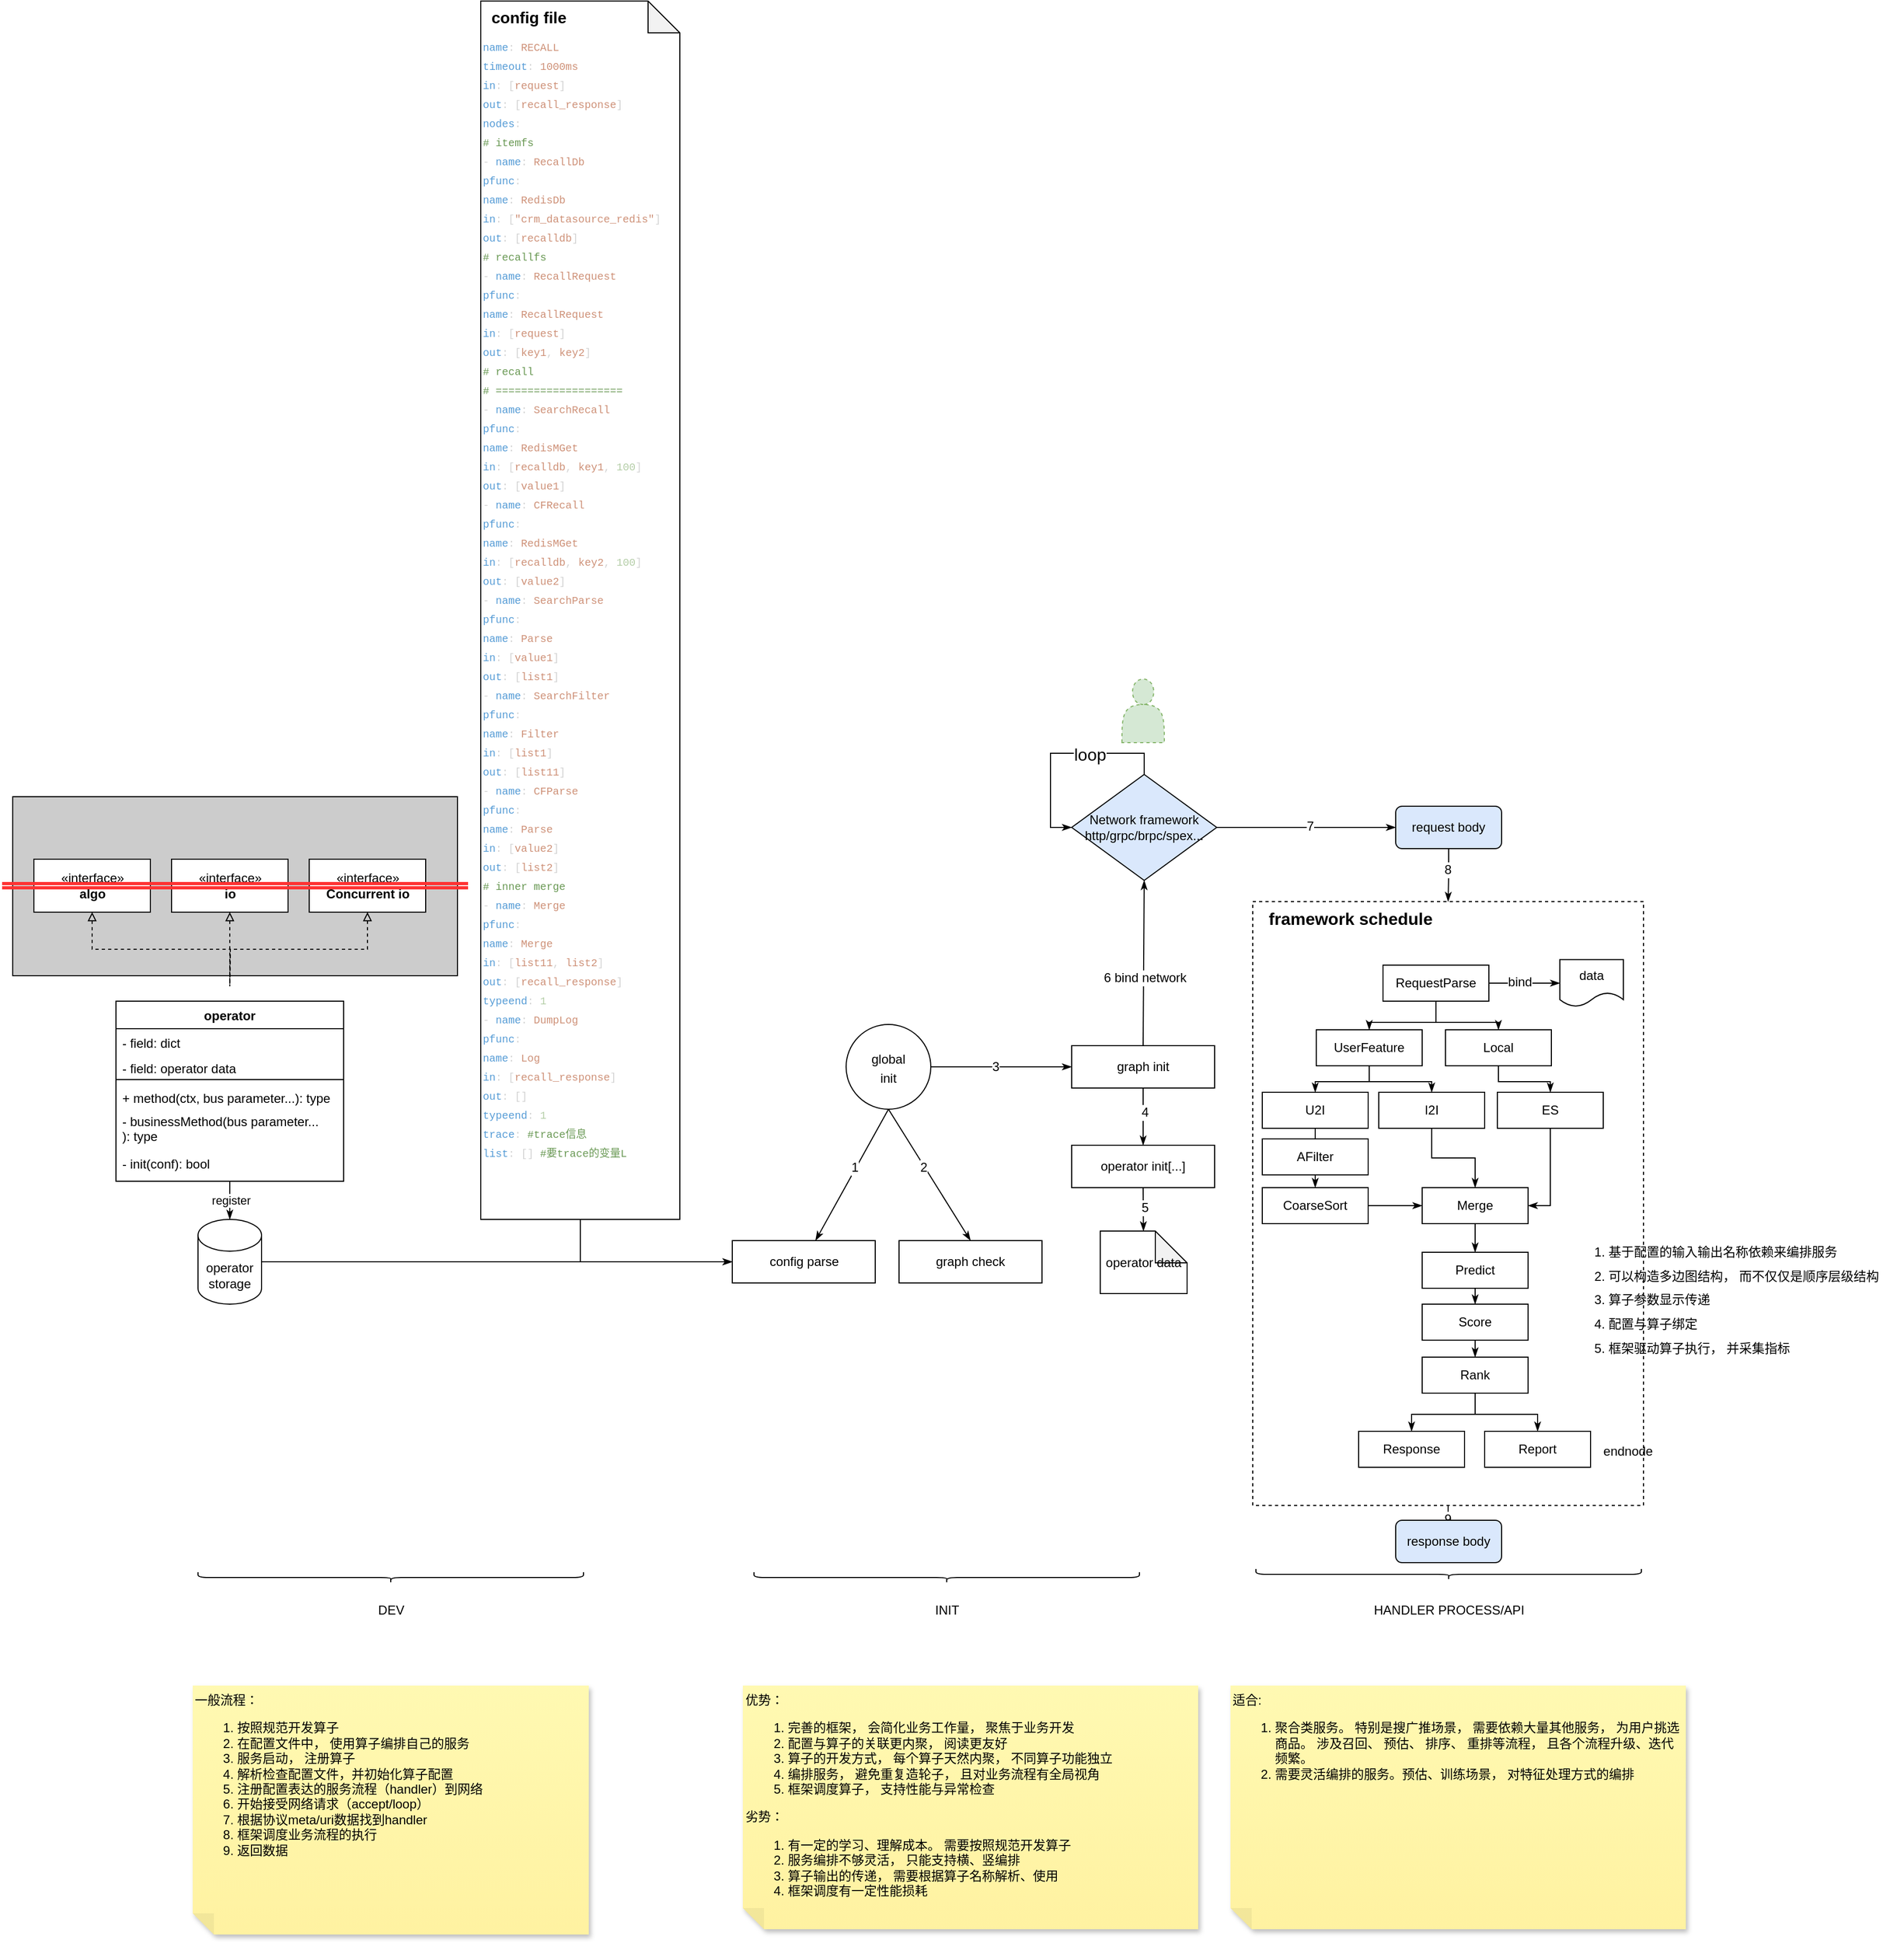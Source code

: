 <mxfile version="20.3.0" type="github">
  <diagram id="yWwbZc_F04W9cuqAC80H" name="第 1 页">
    <mxGraphModel dx="1234" dy="5507" grid="1" gridSize="10" guides="1" tooltips="1" connect="1" arrows="1" fold="1" page="1" pageScale="1" pageWidth="3300" pageHeight="4681" math="0" shadow="0">
      <root>
        <mxCell id="0" />
        <mxCell id="1" parent="0" />
        <mxCell id="CjYGygCoak3NPDFjtZdw-89" value="" style="rounded=0;whiteSpace=wrap;html=1;fillColor=#CCCCCC;" parent="1" vertex="1">
          <mxGeometry x="30" y="151" width="420" height="169" as="geometry" />
        </mxCell>
        <mxCell id="CjYGygCoak3NPDFjtZdw-1" style="edgeStyle=orthogonalEdgeStyle;rounded=0;orthogonalLoop=1;jettySize=auto;html=1;exitX=0.5;exitY=1;exitDx=0;exitDy=0;fontSize=16;fontColor=#000000;startArrow=none;startFill=0;endArrow=classicThin;endFill=1;" parent="1" source="CjYGygCoak3NPDFjtZdw-3" target="CjYGygCoak3NPDFjtZdw-81" edge="1">
          <mxGeometry relative="1" as="geometry" />
        </mxCell>
        <mxCell id="CjYGygCoak3NPDFjtZdw-2" value="9" style="edgeLabel;html=1;align=center;verticalAlign=middle;resizable=0;points=[];fontSize=12;fontColor=#000000;" parent="CjYGygCoak3NPDFjtZdw-1" vertex="1" connectable="0">
          <mxGeometry x="0.36" relative="1" as="geometry">
            <mxPoint x="-1" y="-5" as="offset" />
          </mxGeometry>
        </mxCell>
        <mxCell id="CjYGygCoak3NPDFjtZdw-3" value="" style="rounded=0;whiteSpace=wrap;html=1;fontSize=12;fontColor=#000000;dashed=1;" parent="1" vertex="1">
          <mxGeometry x="1201" y="250" width="369" height="570" as="geometry" />
        </mxCell>
        <mxCell id="CjYGygCoak3NPDFjtZdw-4" value="INIT" style="text;html=1;resizable=0;autosize=1;align=center;verticalAlign=middle;points=[];fillColor=none;strokeColor=none;rounded=0;" parent="1" vertex="1">
          <mxGeometry x="887" y="904" width="50" height="30" as="geometry" />
        </mxCell>
        <mxCell id="CjYGygCoak3NPDFjtZdw-5" value="HANDLER PROCESS/API" style="text;html=1;resizable=0;autosize=1;align=center;verticalAlign=middle;points=[];fillColor=none;strokeColor=none;rounded=0;" parent="1" vertex="1">
          <mxGeometry x="1301" y="904" width="170" height="30" as="geometry" />
        </mxCell>
        <mxCell id="CjYGygCoak3NPDFjtZdw-6" value="一般流程：&lt;br&gt;&lt;ol&gt;&lt;li&gt;按照规范开发算子&lt;/li&gt;&lt;li&gt;在配置文件中， 使用算子编排自己的服务&lt;/li&gt;&lt;li&gt;服务启动， 注册算子&lt;/li&gt;&lt;li&gt;解析检查配置文件，并初始化算子配置&lt;/li&gt;&lt;li&gt;注册配置表达的服务流程（handler）到网络&lt;/li&gt;&lt;li&gt;开始接受网络请求（accept/loop）&lt;/li&gt;&lt;li&gt;根据协议meta/uri数据找到handler&lt;/li&gt;&lt;li&gt;框架调度业务流程的执行&lt;/li&gt;&lt;li&gt;返回数据&lt;/li&gt;&lt;/ol&gt;" style="shape=note;whiteSpace=wrap;html=1;backgroundOutline=1;fontColor=#000000;darkOpacity=0.05;fillColor=#FFF9B2;strokeColor=none;fillStyle=solid;direction=west;gradientDirection=north;gradientColor=#FFF2A1;shadow=1;size=20;pointerEvents=1;align=left;verticalAlign=top;" parent="1" vertex="1">
          <mxGeometry x="200" y="990" width="374" height="235" as="geometry" />
        </mxCell>
        <mxCell id="CjYGygCoak3NPDFjtZdw-7" value="优势：&lt;br&gt;&lt;ol&gt;&lt;li&gt;完善的框架， 会简化业务工作量， 聚焦于业务开发&lt;/li&gt;&lt;li&gt;配置与算子的关联更内聚， 阅读更友好&lt;/li&gt;&lt;li&gt;算子的开发方式， 每个算子天然内聚， 不同算子功能独立&lt;/li&gt;&lt;li&gt;编排服务， 避免重复造轮子， 且对业务流程有全局视角&amp;nbsp;&lt;/li&gt;&lt;li&gt;框架调度算子， 支持性能与异常检查&lt;/li&gt;&lt;/ol&gt;&lt;div&gt;劣势：&lt;/div&gt;&lt;ol&gt;&lt;li&gt;有一定的学习、理解成本。 需要按照规范开发算子&lt;/li&gt;&lt;li&gt;服务编排不够灵活， 只能支持横、竖编排&lt;/li&gt;&lt;li&gt;算子输出的传递， 需要根据算子名称解析、使用&lt;/li&gt;&lt;li&gt;框架调度有一定性能损耗&lt;/li&gt;&lt;/ol&gt;" style="shape=note;whiteSpace=wrap;html=1;backgroundOutline=1;fontColor=#000000;darkOpacity=0.05;fillColor=#FFF9B2;strokeColor=none;fillStyle=solid;direction=west;gradientDirection=north;gradientColor=#FFF2A1;shadow=1;size=20;pointerEvents=1;align=left;verticalAlign=top;" parent="1" vertex="1">
          <mxGeometry x="719.5" y="990" width="430" height="230" as="geometry" />
        </mxCell>
        <mxCell id="CjYGygCoak3NPDFjtZdw-12" style="edgeStyle=orthogonalEdgeStyle;rounded=0;orthogonalLoop=1;jettySize=auto;html=1;exitX=0.5;exitY=1;exitDx=0;exitDy=0;entryX=0.5;entryY=0;entryDx=0;entryDy=0;startArrow=block;startFill=0;endArrow=none;endFill=0;dashed=1;" parent="1" source="CjYGygCoak3NPDFjtZdw-13" edge="1">
          <mxGeometry relative="1" as="geometry">
            <mxPoint x="235" y="330" as="targetPoint" />
          </mxGeometry>
        </mxCell>
        <mxCell id="CjYGygCoak3NPDFjtZdw-13" value="«interface»&lt;br&gt;&lt;b&gt;algo&lt;/b&gt;" style="html=1;" parent="1" vertex="1">
          <mxGeometry x="50" y="210" width="110" height="50" as="geometry" />
        </mxCell>
        <mxCell id="CjYGygCoak3NPDFjtZdw-14" style="edgeStyle=orthogonalEdgeStyle;rounded=0;orthogonalLoop=1;jettySize=auto;html=1;exitX=0.5;exitY=1;exitDx=0;exitDy=0;entryX=0.5;entryY=0;entryDx=0;entryDy=0;dashed=1;startArrow=block;startFill=0;endArrow=none;endFill=0;" parent="1" source="CjYGygCoak3NPDFjtZdw-15" edge="1">
          <mxGeometry relative="1" as="geometry">
            <mxPoint x="235" y="330" as="targetPoint" />
          </mxGeometry>
        </mxCell>
        <mxCell id="CjYGygCoak3NPDFjtZdw-15" value="«interface»&lt;br&gt;&lt;b&gt;io&lt;/b&gt;" style="html=1;" parent="1" vertex="1">
          <mxGeometry x="180" y="210" width="110" height="50" as="geometry" />
        </mxCell>
        <mxCell id="CjYGygCoak3NPDFjtZdw-16" style="edgeStyle=orthogonalEdgeStyle;rounded=0;orthogonalLoop=1;jettySize=auto;html=1;exitX=0.5;exitY=1;exitDx=0;exitDy=0;entryX=0.5;entryY=0;entryDx=0;entryDy=0;dashed=1;startArrow=block;startFill=0;endArrow=none;endFill=0;" parent="1" source="CjYGygCoak3NPDFjtZdw-17" edge="1">
          <mxGeometry relative="1" as="geometry">
            <mxPoint x="235" y="330" as="targetPoint" />
          </mxGeometry>
        </mxCell>
        <mxCell id="CjYGygCoak3NPDFjtZdw-17" value="«interface»&lt;br&gt;&lt;b&gt;Concurrent io&lt;/b&gt;" style="html=1;" parent="1" vertex="1">
          <mxGeometry x="310" y="210" width="110" height="50" as="geometry" />
        </mxCell>
        <mxCell id="CjYGygCoak3NPDFjtZdw-18" style="edgeStyle=orthogonalEdgeStyle;rounded=0;orthogonalLoop=1;jettySize=auto;html=1;exitX=0.5;exitY=0;exitDx=0;exitDy=0;exitPerimeter=0;entryX=0.5;entryY=1;entryDx=0;entryDy=0;entryPerimeter=0;startArrow=classicThin;startFill=1;endArrow=none;endFill=0;" parent="1" source="CjYGygCoak3NPDFjtZdw-21" target="CjYGygCoak3NPDFjtZdw-96" edge="1">
          <mxGeometry relative="1" as="geometry">
            <mxPoint x="235" y="490.492" as="targetPoint" />
          </mxGeometry>
        </mxCell>
        <mxCell id="CjYGygCoak3NPDFjtZdw-19" value="register" style="edgeLabel;html=1;align=center;verticalAlign=middle;resizable=0;points=[];" parent="CjYGygCoak3NPDFjtZdw-18" vertex="1" connectable="0">
          <mxGeometry x="0.092" y="-1" relative="1" as="geometry">
            <mxPoint y="1" as="offset" />
          </mxGeometry>
        </mxCell>
        <mxCell id="CjYGygCoak3NPDFjtZdw-20" style="edgeStyle=orthogonalEdgeStyle;rounded=0;orthogonalLoop=1;jettySize=auto;html=1;exitX=1;exitY=0.5;exitDx=0;exitDy=0;exitPerimeter=0;entryX=0;entryY=0.5;entryDx=0;entryDy=0;fontSize=12;fontColor=#000000;startArrow=none;startFill=0;endArrow=classicThin;endFill=1;" parent="1" source="CjYGygCoak3NPDFjtZdw-21" target="CjYGygCoak3NPDFjtZdw-32" edge="1">
          <mxGeometry relative="1" as="geometry" />
        </mxCell>
        <mxCell id="CjYGygCoak3NPDFjtZdw-21" value="operator storage" style="shape=cylinder3;whiteSpace=wrap;html=1;boundedLbl=1;backgroundOutline=1;size=15;" parent="1" vertex="1">
          <mxGeometry x="205" y="550" width="60" height="80" as="geometry" />
        </mxCell>
        <mxCell id="CjYGygCoak3NPDFjtZdw-22" style="edgeStyle=orthogonalEdgeStyle;rounded=0;orthogonalLoop=1;jettySize=auto;html=1;exitX=0.5;exitY=1;exitDx=0;exitDy=0;exitPerimeter=0;entryX=0;entryY=0.5;entryDx=0;entryDy=0;fontSize=12;fontColor=#000000;startArrow=none;startFill=0;endArrow=classicThin;endFill=1;" parent="1" source="CjYGygCoak3NPDFjtZdw-23" target="CjYGygCoak3NPDFjtZdw-32" edge="1">
          <mxGeometry relative="1" as="geometry" />
        </mxCell>
        <mxCell id="CjYGygCoak3NPDFjtZdw-23" value="&lt;div style=&quot;color: rgb(212, 212, 212); font-family: Menlo, Monaco, &amp;quot;Courier New&amp;quot;, monospace; line-height: 18px; font-size: 10px;&quot;&gt;&lt;div style=&quot;font-size: 10px;&quot;&gt;&lt;span style=&quot;background-color: initial; color: rgb(86, 156, 214);&quot;&gt;name&lt;/span&gt;&lt;span style=&quot;background-color: rgb(255, 255, 255);&quot;&gt;: &lt;/span&gt;&lt;span style=&quot;background-color: initial; color: rgb(206, 145, 120);&quot;&gt;RECALL&lt;/span&gt;&lt;br&gt;&lt;/div&gt;&lt;div style=&quot;font-size: 10px;&quot;&gt;&lt;span style=&quot;background-color: rgb(255, 255, 255); font-size: 10px;&quot;&gt;&lt;span style=&quot;color: rgb(86, 156, 214); font-size: 10px;&quot;&gt;timeout&lt;/span&gt;: &lt;span style=&quot;color: rgb(206, 145, 120); font-size: 10px;&quot;&gt;1000ms&lt;/span&gt;&lt;/span&gt;&lt;/div&gt;&lt;div style=&quot;font-size: 10px;&quot;&gt;&lt;span style=&quot;background-color: rgb(255, 255, 255); font-size: 10px;&quot;&gt;&lt;span style=&quot;color: rgb(86, 156, 214); font-size: 10px;&quot;&gt;in&lt;/span&gt;: [&lt;span style=&quot;color: rgb(206, 145, 120); font-size: 10px;&quot;&gt;request&lt;/span&gt;]&lt;/span&gt;&lt;/div&gt;&lt;div style=&quot;font-size: 10px;&quot;&gt;&lt;span style=&quot;background-color: rgb(255, 255, 255); font-size: 10px;&quot;&gt;&lt;span style=&quot;color: rgb(86, 156, 214); font-size: 10px;&quot;&gt;out&lt;/span&gt;: [&lt;span style=&quot;color: rgb(206, 145, 120); font-size: 10px;&quot;&gt;recall_response&lt;/span&gt;]&lt;/span&gt;&lt;/div&gt;&lt;div style=&quot;font-size: 10px;&quot;&gt;&lt;span style=&quot;background-color: rgb(255, 255, 255); font-size: 10px;&quot;&gt;&lt;span style=&quot;color: rgb(86, 156, 214); font-size: 10px;&quot;&gt;nodes&lt;/span&gt;:&lt;/span&gt;&lt;/div&gt;&lt;div style=&quot;font-size: 10px;&quot;&gt;  &lt;span style=&quot;color: rgb(106, 153, 85); background-color: rgb(255, 255, 255); font-size: 10px;&quot;&gt;# itemfs&lt;/span&gt;&lt;/div&gt;&lt;div style=&quot;font-size: 10px;&quot;&gt;&lt;span style=&quot;background-color: rgb(255, 255, 255); font-size: 10px;&quot;&gt;  - &lt;span style=&quot;color: rgb(86, 156, 214); font-size: 10px;&quot;&gt;name&lt;/span&gt;: &lt;span style=&quot;color: rgb(206, 145, 120); font-size: 10px;&quot;&gt;RecallDb&lt;/span&gt;&lt;/span&gt;&lt;/div&gt;&lt;div style=&quot;font-size: 10px;&quot;&gt;    &lt;span style=&quot;background-color: rgb(255, 255, 255); font-size: 10px;&quot;&gt;&lt;span style=&quot;color: rgb(86, 156, 214); font-size: 10px;&quot;&gt;pfunc&lt;/span&gt;:&lt;/span&gt;&lt;/div&gt;&lt;div style=&quot;font-size: 10px;&quot;&gt;      &lt;span style=&quot;background-color: rgb(255, 255, 255); font-size: 10px;&quot;&gt;&lt;span style=&quot;color: rgb(86, 156, 214); font-size: 10px;&quot;&gt;name&lt;/span&gt;: &lt;span style=&quot;color: rgb(206, 145, 120); font-size: 10px;&quot;&gt;RedisDb&lt;/span&gt;&lt;/span&gt;&lt;/div&gt;&lt;div style=&quot;font-size: 10px;&quot;&gt;      &lt;span style=&quot;background-color: rgb(255, 255, 255); font-size: 10px;&quot;&gt;&lt;span style=&quot;color: rgb(86, 156, 214); font-size: 10px;&quot;&gt;in&lt;/span&gt;: [&lt;span style=&quot;color: rgb(206, 145, 120); font-size: 10px;&quot;&gt;&quot;crm_datasource_redis&quot;&lt;/span&gt;]&lt;/span&gt;&lt;/div&gt;&lt;div style=&quot;font-size: 10px;&quot;&gt;      &lt;span style=&quot;background-color: rgb(255, 255, 255); font-size: 10px;&quot;&gt;&lt;span style=&quot;color: rgb(86, 156, 214); font-size: 10px;&quot;&gt;out&lt;/span&gt;: [&lt;span style=&quot;color: rgb(206, 145, 120); font-size: 10px;&quot;&gt;recalldb&lt;/span&gt;]&lt;/span&gt;&lt;/div&gt;&lt;div style=&quot;font-size: 10px;&quot;&gt;  &lt;span style=&quot;color: rgb(106, 153, 85); background-color: rgb(255, 255, 255); font-size: 10px;&quot;&gt;# recallfs&lt;/span&gt;&lt;/div&gt;&lt;div style=&quot;font-size: 10px;&quot;&gt;&lt;span style=&quot;background-color: rgb(255, 255, 255); font-size: 10px;&quot;&gt;  - &lt;span style=&quot;color: rgb(86, 156, 214); font-size: 10px;&quot;&gt;name&lt;/span&gt;: &lt;span style=&quot;color: rgb(206, 145, 120); font-size: 10px;&quot;&gt;RecallRequest&lt;/span&gt;&lt;/span&gt;&lt;/div&gt;&lt;div style=&quot;font-size: 10px;&quot;&gt;    &lt;span style=&quot;background-color: rgb(255, 255, 255); font-size: 10px;&quot;&gt;&lt;span style=&quot;color: rgb(86, 156, 214); font-size: 10px;&quot;&gt;pfunc&lt;/span&gt;:&lt;/span&gt;&lt;/div&gt;&lt;div style=&quot;font-size: 10px;&quot;&gt;      &lt;span style=&quot;background-color: rgb(255, 255, 255); font-size: 10px;&quot;&gt;&lt;span style=&quot;color: rgb(86, 156, 214); font-size: 10px;&quot;&gt;name&lt;/span&gt;: &lt;span style=&quot;color: rgb(206, 145, 120); font-size: 10px;&quot;&gt;RecallRequest&lt;/span&gt;&lt;/span&gt;&lt;/div&gt;&lt;div style=&quot;font-size: 10px;&quot;&gt;      &lt;span style=&quot;background-color: rgb(255, 255, 255); font-size: 10px;&quot;&gt;&lt;span style=&quot;color: rgb(86, 156, 214); font-size: 10px;&quot;&gt;in&lt;/span&gt;: [&lt;span style=&quot;color: rgb(206, 145, 120); font-size: 10px;&quot;&gt;request&lt;/span&gt;]&lt;/span&gt;&lt;/div&gt;&lt;div style=&quot;font-size: 10px;&quot;&gt;      &lt;span style=&quot;background-color: rgb(255, 255, 255); font-size: 10px;&quot;&gt;&lt;span style=&quot;color: rgb(86, 156, 214); font-size: 10px;&quot;&gt;out&lt;/span&gt;: [&lt;span style=&quot;color: rgb(206, 145, 120); font-size: 10px;&quot;&gt;key1&lt;/span&gt;, &lt;span style=&quot;color: rgb(206, 145, 120); font-size: 10px;&quot;&gt;key2&lt;/span&gt;]&lt;/span&gt;&lt;/div&gt;&lt;div style=&quot;font-size: 10px;&quot;&gt;  &lt;span style=&quot;color: rgb(106, 153, 85); background-color: rgb(255, 255, 255); font-size: 10px;&quot;&gt;# recall&lt;/span&gt;&lt;/div&gt;&lt;div style=&quot;font-size: 10px;&quot;&gt;  &lt;span style=&quot;color: rgb(106, 153, 85); background-color: rgb(255, 255, 255); font-size: 10px;&quot;&gt;# ====================&lt;/span&gt;&lt;/div&gt;&lt;div style=&quot;font-size: 10px;&quot;&gt;&lt;span style=&quot;background-color: rgb(255, 255, 255); font-size: 10px;&quot;&gt;  - &lt;span style=&quot;color: rgb(86, 156, 214); font-size: 10px;&quot;&gt;name&lt;/span&gt;: &lt;span style=&quot;color: rgb(206, 145, 120); font-size: 10px;&quot;&gt;SearchRecall&lt;/span&gt;&lt;/span&gt;&lt;/div&gt;&lt;div style=&quot;font-size: 10px;&quot;&gt;    &lt;span style=&quot;background-color: rgb(255, 255, 255); font-size: 10px;&quot;&gt;&lt;span style=&quot;color: rgb(86, 156, 214); font-size: 10px;&quot;&gt;pfunc&lt;/span&gt;:&lt;/span&gt;&lt;/div&gt;&lt;div style=&quot;font-size: 10px;&quot;&gt;      &lt;span style=&quot;background-color: rgb(255, 255, 255); font-size: 10px;&quot;&gt;&lt;span style=&quot;color: rgb(86, 156, 214); font-size: 10px;&quot;&gt;name&lt;/span&gt;: &lt;span style=&quot;color: rgb(206, 145, 120); font-size: 10px;&quot;&gt;RedisMGet&lt;/span&gt;&lt;/span&gt;&lt;/div&gt;&lt;div style=&quot;font-size: 10px;&quot;&gt;      &lt;span style=&quot;background-color: rgb(255, 255, 255); font-size: 10px;&quot;&gt;&lt;span style=&quot;color: rgb(86, 156, 214); font-size: 10px;&quot;&gt;in&lt;/span&gt;: [&lt;span style=&quot;color: rgb(206, 145, 120); font-size: 10px;&quot;&gt;recalldb&lt;/span&gt;, &lt;span style=&quot;color: rgb(206, 145, 120); font-size: 10px;&quot;&gt;key1&lt;/span&gt;, &lt;span style=&quot;color: rgb(181, 206, 168); font-size: 10px;&quot;&gt;100&lt;/span&gt;]&lt;/span&gt;&lt;/div&gt;&lt;div style=&quot;font-size: 10px;&quot;&gt;      &lt;span style=&quot;background-color: rgb(255, 255, 255); font-size: 10px;&quot;&gt;&lt;span style=&quot;color: rgb(86, 156, 214); font-size: 10px;&quot;&gt;out&lt;/span&gt;: [&lt;span style=&quot;color: rgb(206, 145, 120); font-size: 10px;&quot;&gt;value1&lt;/span&gt;]&lt;/span&gt;&lt;/div&gt;&lt;div style=&quot;font-size: 10px;&quot;&gt;&lt;span style=&quot;background-color: rgb(255, 255, 255); font-size: 10px;&quot;&gt;  - &lt;span style=&quot;color: rgb(86, 156, 214); font-size: 10px;&quot;&gt;name&lt;/span&gt;: &lt;span style=&quot;color: rgb(206, 145, 120); font-size: 10px;&quot;&gt;CFRecall&lt;/span&gt;&lt;/span&gt;&lt;/div&gt;&lt;div style=&quot;font-size: 10px;&quot;&gt;    &lt;span style=&quot;background-color: rgb(255, 255, 255); font-size: 10px;&quot;&gt;&lt;span style=&quot;color: rgb(86, 156, 214); font-size: 10px;&quot;&gt;pfunc&lt;/span&gt;:&lt;/span&gt;&lt;/div&gt;&lt;div style=&quot;font-size: 10px;&quot;&gt;      &lt;span style=&quot;background-color: rgb(255, 255, 255); font-size: 10px;&quot;&gt;&lt;span style=&quot;color: rgb(86, 156, 214); font-size: 10px;&quot;&gt;name&lt;/span&gt;: &lt;span style=&quot;color: rgb(206, 145, 120); font-size: 10px;&quot;&gt;RedisMGet&lt;/span&gt;&lt;/span&gt;&lt;/div&gt;&lt;div style=&quot;font-size: 10px;&quot;&gt;      &lt;span style=&quot;background-color: rgb(255, 255, 255); font-size: 10px;&quot;&gt;&lt;span style=&quot;color: rgb(86, 156, 214); font-size: 10px;&quot;&gt;in&lt;/span&gt;: [&lt;span style=&quot;color: rgb(206, 145, 120); font-size: 10px;&quot;&gt;recalldb&lt;/span&gt;, &lt;span style=&quot;color: rgb(206, 145, 120); font-size: 10px;&quot;&gt;key2&lt;/span&gt;, &lt;span style=&quot;color: rgb(181, 206, 168); font-size: 10px;&quot;&gt;100&lt;/span&gt;]&lt;/span&gt;&lt;/div&gt;&lt;div style=&quot;font-size: 10px;&quot;&gt;      &lt;span style=&quot;background-color: rgb(255, 255, 255); font-size: 10px;&quot;&gt;&lt;span style=&quot;color: rgb(86, 156, 214); font-size: 10px;&quot;&gt;out&lt;/span&gt;: [&lt;span style=&quot;color: rgb(206, 145, 120); font-size: 10px;&quot;&gt;value2&lt;/span&gt;]&lt;/span&gt;&lt;/div&gt;&lt;div style=&quot;font-size: 10px;&quot;&gt;&lt;span style=&quot;background-color: rgb(255, 255, 255); font-size: 10px;&quot;&gt;  - &lt;span style=&quot;color: rgb(86, 156, 214); font-size: 10px;&quot;&gt;name&lt;/span&gt;: &lt;span style=&quot;color: rgb(206, 145, 120); font-size: 10px;&quot;&gt;SearchParse&lt;/span&gt;&lt;/span&gt;&lt;/div&gt;&lt;div style=&quot;font-size: 10px;&quot;&gt;    &lt;span style=&quot;background-color: rgb(255, 255, 255); font-size: 10px;&quot;&gt;&lt;span style=&quot;color: rgb(86, 156, 214); font-size: 10px;&quot;&gt;pfunc&lt;/span&gt;:&lt;/span&gt;&lt;/div&gt;&lt;div style=&quot;font-size: 10px;&quot;&gt;      &lt;span style=&quot;background-color: rgb(255, 255, 255); font-size: 10px;&quot;&gt;&lt;span style=&quot;color: rgb(86, 156, 214); font-size: 10px;&quot;&gt;name&lt;/span&gt;: &lt;span style=&quot;color: rgb(206, 145, 120); font-size: 10px;&quot;&gt;Parse&lt;/span&gt;&lt;/span&gt;&lt;/div&gt;&lt;div style=&quot;font-size: 10px;&quot;&gt;      &lt;span style=&quot;background-color: rgb(255, 255, 255); font-size: 10px;&quot;&gt;&lt;span style=&quot;color: rgb(86, 156, 214); font-size: 10px;&quot;&gt;in&lt;/span&gt;: [&lt;span style=&quot;color: rgb(206, 145, 120); font-size: 10px;&quot;&gt;value1&lt;/span&gt;]&lt;/span&gt;&lt;/div&gt;&lt;div style=&quot;font-size: 10px;&quot;&gt;      &lt;span style=&quot;background-color: rgb(255, 255, 255); font-size: 10px;&quot;&gt;&lt;span style=&quot;color: rgb(86, 156, 214); font-size: 10px;&quot;&gt;out&lt;/span&gt;: [&lt;span style=&quot;color: rgb(206, 145, 120); font-size: 10px;&quot;&gt;list1&lt;/span&gt;]&lt;/span&gt;&lt;/div&gt;&lt;div style=&quot;font-size: 10px;&quot;&gt;&lt;span style=&quot;background-color: rgb(255, 255, 255); font-size: 10px;&quot;&gt;  - &lt;span style=&quot;color: rgb(86, 156, 214); font-size: 10px;&quot;&gt;name&lt;/span&gt;: &lt;span style=&quot;color: rgb(206, 145, 120); font-size: 10px;&quot;&gt;SearchFilter&lt;/span&gt;&lt;/span&gt;&lt;/div&gt;&lt;div style=&quot;font-size: 10px;&quot;&gt;    &lt;span style=&quot;background-color: rgb(255, 255, 255); font-size: 10px;&quot;&gt;&lt;span style=&quot;color: rgb(86, 156, 214); font-size: 10px;&quot;&gt;pfunc&lt;/span&gt;:&lt;/span&gt;&lt;/div&gt;&lt;div style=&quot;font-size: 10px;&quot;&gt;      &lt;span style=&quot;background-color: rgb(255, 255, 255); font-size: 10px;&quot;&gt;&lt;span style=&quot;color: rgb(86, 156, 214); font-size: 10px;&quot;&gt;name&lt;/span&gt;: &lt;span style=&quot;color: rgb(206, 145, 120); font-size: 10px;&quot;&gt;Filter&lt;/span&gt;&lt;/span&gt;&lt;/div&gt;&lt;div style=&quot;font-size: 10px;&quot;&gt;      &lt;span style=&quot;background-color: rgb(255, 255, 255); font-size: 10px;&quot;&gt;&lt;span style=&quot;color: rgb(86, 156, 214); font-size: 10px;&quot;&gt;in&lt;/span&gt;: [&lt;span style=&quot;color: rgb(206, 145, 120); font-size: 10px;&quot;&gt;list1&lt;/span&gt;]&lt;/span&gt;&lt;/div&gt;&lt;div style=&quot;font-size: 10px;&quot;&gt;      &lt;span style=&quot;background-color: rgb(255, 255, 255); font-size: 10px;&quot;&gt;&lt;span style=&quot;color: rgb(86, 156, 214); font-size: 10px;&quot;&gt;out&lt;/span&gt;: [&lt;span style=&quot;color: rgb(206, 145, 120); font-size: 10px;&quot;&gt;list11&lt;/span&gt;]&lt;/span&gt;&lt;/div&gt;&lt;div style=&quot;font-size: 10px;&quot;&gt;&lt;span style=&quot;background-color: rgb(255, 255, 255); font-size: 10px;&quot;&gt;  - &lt;span style=&quot;color: rgb(86, 156, 214); font-size: 10px;&quot;&gt;name&lt;/span&gt;: &lt;span style=&quot;color: rgb(206, 145, 120); font-size: 10px;&quot;&gt;CFParse&lt;/span&gt;&lt;/span&gt;&lt;/div&gt;&lt;div style=&quot;font-size: 10px;&quot;&gt;    &lt;span style=&quot;background-color: rgb(255, 255, 255); font-size: 10px;&quot;&gt;&lt;span style=&quot;color: rgb(86, 156, 214); font-size: 10px;&quot;&gt;pfunc&lt;/span&gt;:&lt;/span&gt;&lt;/div&gt;&lt;div style=&quot;font-size: 10px;&quot;&gt;      &lt;span style=&quot;background-color: rgb(255, 255, 255); font-size: 10px;&quot;&gt;&lt;span style=&quot;color: rgb(86, 156, 214); font-size: 10px;&quot;&gt;name&lt;/span&gt;: &lt;span style=&quot;color: rgb(206, 145, 120); font-size: 10px;&quot;&gt;Parse&lt;/span&gt;&lt;/span&gt;&lt;/div&gt;&lt;div style=&quot;font-size: 10px;&quot;&gt;      &lt;span style=&quot;background-color: rgb(255, 255, 255); font-size: 10px;&quot;&gt;&lt;span style=&quot;color: rgb(86, 156, 214); font-size: 10px;&quot;&gt;in&lt;/span&gt;: [&lt;span style=&quot;color: rgb(206, 145, 120); font-size: 10px;&quot;&gt;value2&lt;/span&gt;]&lt;/span&gt;&lt;/div&gt;&lt;div style=&quot;font-size: 10px;&quot;&gt;      &lt;span style=&quot;background-color: rgb(255, 255, 255); font-size: 10px;&quot;&gt;&lt;span style=&quot;color: rgb(86, 156, 214); font-size: 10px;&quot;&gt;out&lt;/span&gt;: [&lt;span style=&quot;color: rgb(206, 145, 120); font-size: 10px;&quot;&gt;list2&lt;/span&gt;]&lt;/span&gt;&lt;/div&gt;&lt;div style=&quot;font-size: 10px;&quot;&gt;  &lt;span style=&quot;color: rgb(106, 153, 85); background-color: rgb(255, 255, 255); font-size: 10px;&quot;&gt;# inner  merge&lt;/span&gt;&lt;/div&gt;&lt;div style=&quot;font-size: 10px;&quot;&gt;&lt;span style=&quot;background-color: rgb(255, 255, 255); font-size: 10px;&quot;&gt;  - &lt;span style=&quot;color: rgb(86, 156, 214); font-size: 10px;&quot;&gt;name&lt;/span&gt;: &lt;span style=&quot;color: rgb(206, 145, 120); font-size: 10px;&quot;&gt;Merge&lt;/span&gt;&lt;/span&gt;&lt;/div&gt;&lt;div style=&quot;font-size: 10px;&quot;&gt;    &lt;span style=&quot;background-color: rgb(255, 255, 255); font-size: 10px;&quot;&gt;&lt;span style=&quot;color: rgb(86, 156, 214); font-size: 10px;&quot;&gt;pfunc&lt;/span&gt;:&lt;/span&gt;&lt;/div&gt;&lt;div style=&quot;font-size: 10px;&quot;&gt;      &lt;span style=&quot;background-color: rgb(255, 255, 255); font-size: 10px;&quot;&gt;&lt;span style=&quot;color: rgb(86, 156, 214); font-size: 10px;&quot;&gt;name&lt;/span&gt;: &lt;span style=&quot;color: rgb(206, 145, 120); font-size: 10px;&quot;&gt;Merge&lt;/span&gt;&lt;/span&gt;&lt;/div&gt;&lt;div style=&quot;font-size: 10px;&quot;&gt;      &lt;span style=&quot;background-color: rgb(255, 255, 255); font-size: 10px;&quot;&gt;&lt;span style=&quot;color: rgb(86, 156, 214); font-size: 10px;&quot;&gt;in&lt;/span&gt;: [&lt;span style=&quot;color: rgb(206, 145, 120); font-size: 10px;&quot;&gt;list11&lt;/span&gt;, &lt;span style=&quot;color: rgb(206, 145, 120); font-size: 10px;&quot;&gt;list2&lt;/span&gt;]&lt;/span&gt;&lt;/div&gt;&lt;div style=&quot;font-size: 10px;&quot;&gt;      &lt;span style=&quot;background-color: rgb(255, 255, 255); font-size: 10px;&quot;&gt;&lt;span style=&quot;color: rgb(86, 156, 214); font-size: 10px;&quot;&gt;out&lt;/span&gt;: [&lt;span style=&quot;color: rgb(206, 145, 120); font-size: 10px;&quot;&gt;recall_response&lt;/span&gt;]&lt;/span&gt;&lt;/div&gt;&lt;div style=&quot;font-size: 10px;&quot;&gt;    &lt;span style=&quot;background-color: rgb(255, 255, 255); font-size: 10px;&quot;&gt;&lt;span style=&quot;color: rgb(86, 156, 214); font-size: 10px;&quot;&gt;typeend&lt;/span&gt;: &lt;span style=&quot;color: rgb(181, 206, 168); font-size: 10px;&quot;&gt;1&lt;/span&gt;&lt;/span&gt;&lt;/div&gt;&lt;div style=&quot;font-size: 10px;&quot;&gt;&lt;span style=&quot;background-color: rgb(255, 255, 255); font-size: 10px;&quot;&gt;  - &lt;span style=&quot;color: rgb(86, 156, 214); font-size: 10px;&quot;&gt;name&lt;/span&gt;: &lt;span style=&quot;color: rgb(206, 145, 120); font-size: 10px;&quot;&gt;DumpLog&lt;/span&gt;&lt;/span&gt;&lt;/div&gt;&lt;div style=&quot;font-size: 10px;&quot;&gt;    &lt;span style=&quot;background-color: rgb(255, 255, 255); font-size: 10px;&quot;&gt;&lt;span style=&quot;color: rgb(86, 156, 214); font-size: 10px;&quot;&gt;pfunc&lt;/span&gt;:&lt;/span&gt;&lt;/div&gt;&lt;div style=&quot;font-size: 10px;&quot;&gt;      &lt;span style=&quot;background-color: rgb(255, 255, 255); font-size: 10px;&quot;&gt;&lt;span style=&quot;color: rgb(86, 156, 214); font-size: 10px;&quot;&gt;name&lt;/span&gt;: &lt;span style=&quot;color: rgb(206, 145, 120); font-size: 10px;&quot;&gt;Log&lt;/span&gt;&lt;/span&gt;&lt;/div&gt;&lt;div style=&quot;font-size: 10px;&quot;&gt;      &lt;span style=&quot;background-color: rgb(255, 255, 255); font-size: 10px;&quot;&gt;&lt;span style=&quot;color: rgb(86, 156, 214); font-size: 10px;&quot;&gt;in&lt;/span&gt;: [&lt;span style=&quot;color: rgb(206, 145, 120); font-size: 10px;&quot;&gt;recall_response&lt;/span&gt;]&lt;/span&gt;&lt;/div&gt;&lt;div style=&quot;font-size: 10px;&quot;&gt;      &lt;span style=&quot;background-color: rgb(255, 255, 255); font-size: 10px;&quot;&gt;&lt;span style=&quot;color: rgb(86, 156, 214); font-size: 10px;&quot;&gt;out&lt;/span&gt;: []&lt;/span&gt;&lt;/div&gt;&lt;div style=&quot;font-size: 10px;&quot;&gt;    &lt;span style=&quot;background-color: rgb(255, 255, 255); font-size: 10px;&quot;&gt;&lt;span style=&quot;color: rgb(86, 156, 214); font-size: 10px;&quot;&gt;typeend&lt;/span&gt;: &lt;span style=&quot;color: rgb(181, 206, 168); font-size: 10px;&quot;&gt;1&lt;/span&gt;&lt;/span&gt;&lt;/div&gt;&lt;div style=&quot;font-size: 10px;&quot;&gt;&lt;span style=&quot;background-color: rgb(255, 255, 255); font-size: 10px;&quot;&gt;&lt;span style=&quot;color: rgb(86, 156, 214); font-size: 10px;&quot;&gt;trace&lt;/span&gt;: &lt;span style=&quot;color: rgb(106, 153, 85); font-size: 10px;&quot;&gt;#trace信息&lt;/span&gt;&lt;/span&gt;&lt;/div&gt;&lt;div style=&quot;font-size: 10px;&quot;&gt;  &lt;span style=&quot;background-color: rgb(255, 255, 255); font-size: 10px;&quot;&gt;&lt;span style=&quot;color: rgb(86, 156, 214); font-size: 10px;&quot;&gt;list&lt;/span&gt;: [] &lt;span style=&quot;color: rgb(106, 153, 85); font-size: 10px;&quot;&gt;#要trace的变量L&lt;/span&gt;&lt;/span&gt;&lt;/div&gt;&lt;br style=&quot;font-size: 10px;&quot;&gt;&lt;/div&gt;" style="shape=note;whiteSpace=wrap;html=1;backgroundOutline=1;darkOpacity=0.05;align=left;" parent="1" vertex="1">
          <mxGeometry x="472" y="-600" width="188" height="1150" as="geometry" />
        </mxCell>
        <mxCell id="CjYGygCoak3NPDFjtZdw-24" value="&lt;b&gt;&lt;font style=&quot;font-size: 15px;&quot;&gt;config file&lt;/font&gt;&lt;/b&gt;" style="text;html=1;resizable=0;autosize=1;align=center;verticalAlign=middle;points=[];fillColor=none;strokeColor=none;rounded=0;" parent="1" vertex="1">
          <mxGeometry x="472" y="-600" width="90" height="30" as="geometry" />
        </mxCell>
        <mxCell id="CjYGygCoak3NPDFjtZdw-25" style="rounded=0;orthogonalLoop=1;jettySize=auto;html=1;exitX=0.5;exitY=1;exitDx=0;exitDy=0;fontSize=12;fontColor=#000000;startArrow=none;startFill=0;endArrow=classicThin;endFill=1;" parent="1" source="CjYGygCoak3NPDFjtZdw-31" target="CjYGygCoak3NPDFjtZdw-32" edge="1">
          <mxGeometry relative="1" as="geometry" />
        </mxCell>
        <mxCell id="CjYGygCoak3NPDFjtZdw-26" value="1" style="edgeLabel;html=1;align=center;verticalAlign=middle;resizable=0;points=[];fontSize=12;fontColor=#000000;" parent="CjYGygCoak3NPDFjtZdw-25" vertex="1" connectable="0">
          <mxGeometry x="-0.091" y="-1" relative="1" as="geometry">
            <mxPoint y="-1" as="offset" />
          </mxGeometry>
        </mxCell>
        <mxCell id="CjYGygCoak3NPDFjtZdw-27" style="edgeStyle=none;rounded=0;orthogonalLoop=1;jettySize=auto;html=1;exitX=0.5;exitY=1;exitDx=0;exitDy=0;entryX=0.5;entryY=0;entryDx=0;entryDy=0;fontSize=12;fontColor=#000000;startArrow=none;startFill=0;endArrow=classicThin;endFill=1;" parent="1" source="CjYGygCoak3NPDFjtZdw-31" target="CjYGygCoak3NPDFjtZdw-33" edge="1">
          <mxGeometry relative="1" as="geometry" />
        </mxCell>
        <mxCell id="CjYGygCoak3NPDFjtZdw-28" value="2" style="edgeLabel;html=1;align=center;verticalAlign=middle;resizable=0;points=[];fontSize=12;fontColor=#000000;" parent="CjYGygCoak3NPDFjtZdw-27" vertex="1" connectable="0">
          <mxGeometry x="-0.146" relative="1" as="geometry">
            <mxPoint y="2" as="offset" />
          </mxGeometry>
        </mxCell>
        <mxCell id="CjYGygCoak3NPDFjtZdw-29" style="edgeStyle=none;rounded=0;orthogonalLoop=1;jettySize=auto;html=1;exitX=1;exitY=0.5;exitDx=0;exitDy=0;entryX=0;entryY=0.5;entryDx=0;entryDy=0;fontSize=12;fontColor=#000000;startArrow=none;startFill=0;endArrow=classicThin;endFill=1;" parent="1" source="CjYGygCoak3NPDFjtZdw-31" target="CjYGygCoak3NPDFjtZdw-38" edge="1">
          <mxGeometry relative="1" as="geometry">
            <mxPoint x="967" y="406" as="targetPoint" />
          </mxGeometry>
        </mxCell>
        <mxCell id="CjYGygCoak3NPDFjtZdw-30" value="3" style="edgeLabel;html=1;align=center;verticalAlign=middle;resizable=0;points=[];fontSize=12;fontColor=#000000;" parent="CjYGygCoak3NPDFjtZdw-29" vertex="1" connectable="0">
          <mxGeometry x="-0.086" relative="1" as="geometry">
            <mxPoint as="offset" />
          </mxGeometry>
        </mxCell>
        <mxCell id="CjYGygCoak3NPDFjtZdw-31" value="&lt;font style=&quot;font-size: 12px;&quot; color=&quot;#000000&quot;&gt;global&lt;br&gt;init&lt;br&gt;&lt;/font&gt;" style="ellipse;whiteSpace=wrap;html=1;aspect=fixed;fontSize=15;fontColor=#0000FF;" parent="1" vertex="1">
          <mxGeometry x="817" y="366" width="80" height="80" as="geometry" />
        </mxCell>
        <mxCell id="CjYGygCoak3NPDFjtZdw-32" value="config parse" style="rounded=0;whiteSpace=wrap;html=1;fontSize=12;fontColor=#000000;" parent="1" vertex="1">
          <mxGeometry x="709.5" y="570" width="135" height="40" as="geometry" />
        </mxCell>
        <mxCell id="CjYGygCoak3NPDFjtZdw-33" value="graph check" style="rounded=0;whiteSpace=wrap;html=1;fontSize=12;fontColor=#000000;" parent="1" vertex="1">
          <mxGeometry x="867" y="570" width="135" height="40" as="geometry" />
        </mxCell>
        <mxCell id="CjYGygCoak3NPDFjtZdw-34" style="edgeStyle=none;rounded=0;orthogonalLoop=1;jettySize=auto;html=1;exitX=0.5;exitY=1;exitDx=0;exitDy=0;entryX=0.5;entryY=0;entryDx=0;entryDy=0;fontSize=12;fontColor=#000000;startArrow=none;startFill=0;endArrow=classicThin;endFill=1;" parent="1" source="CjYGygCoak3NPDFjtZdw-38" target="CjYGygCoak3NPDFjtZdw-41" edge="1">
          <mxGeometry relative="1" as="geometry">
            <mxPoint x="1097.5" y="470" as="targetPoint" />
          </mxGeometry>
        </mxCell>
        <mxCell id="CjYGygCoak3NPDFjtZdw-35" value="4" style="edgeLabel;html=1;align=center;verticalAlign=middle;resizable=0;points=[];fontSize=12;fontColor=#000000;" parent="CjYGygCoak3NPDFjtZdw-34" vertex="1" connectable="0">
          <mxGeometry x="-0.364" y="1" relative="1" as="geometry">
            <mxPoint y="6" as="offset" />
          </mxGeometry>
        </mxCell>
        <mxCell id="CjYGygCoak3NPDFjtZdw-36" style="edgeStyle=none;rounded=0;orthogonalLoop=1;jettySize=auto;html=1;exitX=0.5;exitY=0;exitDx=0;exitDy=0;entryX=0.5;entryY=1;entryDx=0;entryDy=0;fontSize=12;fontColor=#000000;startArrow=none;startFill=0;endArrow=classicThin;endFill=1;" parent="1" source="CjYGygCoak3NPDFjtZdw-38" target="CjYGygCoak3NPDFjtZdw-45" edge="1">
          <mxGeometry relative="1" as="geometry" />
        </mxCell>
        <mxCell id="CjYGygCoak3NPDFjtZdw-37" value="6 bind network" style="edgeLabel;html=1;align=center;verticalAlign=middle;resizable=0;points=[];fontSize=12;fontColor=#000000;" parent="CjYGygCoak3NPDFjtZdw-36" vertex="1" connectable="0">
          <mxGeometry x="-0.179" y="-1" relative="1" as="geometry">
            <mxPoint as="offset" />
          </mxGeometry>
        </mxCell>
        <mxCell id="CjYGygCoak3NPDFjtZdw-38" value="graph&amp;nbsp;init" style="rounded=0;whiteSpace=wrap;html=1;fontSize=12;fontColor=#000000;" parent="1" vertex="1">
          <mxGeometry x="1030" y="386" width="135" height="40" as="geometry" />
        </mxCell>
        <mxCell id="CjYGygCoak3NPDFjtZdw-39" style="edgeStyle=none;rounded=0;orthogonalLoop=1;jettySize=auto;html=1;exitX=0.5;exitY=1;exitDx=0;exitDy=0;fontSize=12;fontColor=#000000;startArrow=none;startFill=0;endArrow=classicThin;endFill=1;" parent="1" source="CjYGygCoak3NPDFjtZdw-41" target="CjYGygCoak3NPDFjtZdw-42" edge="1">
          <mxGeometry relative="1" as="geometry" />
        </mxCell>
        <mxCell id="CjYGygCoak3NPDFjtZdw-40" value="5" style="edgeLabel;html=1;align=center;verticalAlign=middle;resizable=0;points=[];fontSize=12;fontColor=#000000;" parent="CjYGygCoak3NPDFjtZdw-39" vertex="1" connectable="0">
          <mxGeometry x="-0.073" y="1" relative="1" as="geometry">
            <mxPoint as="offset" />
          </mxGeometry>
        </mxCell>
        <mxCell id="CjYGygCoak3NPDFjtZdw-41" value="operator init[...]" style="rounded=0;whiteSpace=wrap;html=1;fontSize=12;fontColor=#000000;" parent="1" vertex="1">
          <mxGeometry x="1030" y="480" width="135" height="40" as="geometry" />
        </mxCell>
        <mxCell id="CjYGygCoak3NPDFjtZdw-42" value="operator data" style="shape=note;whiteSpace=wrap;html=1;backgroundOutline=1;darkOpacity=0.05;fontSize=12;fontColor=#000000;" parent="1" vertex="1">
          <mxGeometry x="1057" y="561" width="82" height="59" as="geometry" />
        </mxCell>
        <mxCell id="CjYGygCoak3NPDFjtZdw-43" style="edgeStyle=orthogonalEdgeStyle;rounded=0;orthogonalLoop=1;jettySize=auto;html=1;exitX=1;exitY=0.5;exitDx=0;exitDy=0;entryX=0;entryY=0.5;entryDx=0;entryDy=0;fontSize=16;fontColor=#000000;startArrow=none;startFill=0;endArrow=classicThin;endFill=1;" parent="1" source="CjYGygCoak3NPDFjtZdw-45" target="CjYGygCoak3NPDFjtZdw-48" edge="1">
          <mxGeometry relative="1" as="geometry" />
        </mxCell>
        <mxCell id="CjYGygCoak3NPDFjtZdw-44" value="7" style="edgeLabel;html=1;align=center;verticalAlign=middle;resizable=0;points=[];fontSize=12;fontColor=#000000;fontStyle=0" parent="CjYGygCoak3NPDFjtZdw-43" vertex="1" connectable="0">
          <mxGeometry x="0.041" y="-2" relative="1" as="geometry">
            <mxPoint y="-3" as="offset" />
          </mxGeometry>
        </mxCell>
        <mxCell id="CjYGygCoak3NPDFjtZdw-45" value="&lt;div&gt;Network framework&lt;/div&gt;&lt;div&gt;http/grpc/brpc/spex...&lt;/div&gt;" style="rhombus;whiteSpace=wrap;html=1;fillColor=#DAE8FC;" parent="1" vertex="1">
          <mxGeometry x="1030" y="130" width="137" height="100" as="geometry" />
        </mxCell>
        <mxCell id="CjYGygCoak3NPDFjtZdw-46" style="edgeStyle=orthogonalEdgeStyle;rounded=0;orthogonalLoop=1;jettySize=auto;html=1;exitX=0.5;exitY=1;exitDx=0;exitDy=0;entryX=0.5;entryY=0;entryDx=0;entryDy=0;fontSize=16;fontColor=#000000;startArrow=none;startFill=0;endArrow=classicThin;endFill=1;" parent="1" source="CjYGygCoak3NPDFjtZdw-48" target="CjYGygCoak3NPDFjtZdw-3" edge="1">
          <mxGeometry relative="1" as="geometry" />
        </mxCell>
        <mxCell id="CjYGygCoak3NPDFjtZdw-47" value="8" style="edgeLabel;html=1;align=center;verticalAlign=middle;resizable=0;points=[];fontSize=12;fontColor=#000000;" parent="CjYGygCoak3NPDFjtZdw-46" vertex="1" connectable="0">
          <mxGeometry x="-0.2" y="-1" relative="1" as="geometry">
            <mxPoint as="offset" />
          </mxGeometry>
        </mxCell>
        <mxCell id="CjYGygCoak3NPDFjtZdw-48" value="request body" style="rounded=1;whiteSpace=wrap;html=1;fontSize=12;fontColor=#000000;fillColor=#DAE8FC;" parent="1" vertex="1">
          <mxGeometry x="1336" y="160" width="100" height="40" as="geometry" />
        </mxCell>
        <mxCell id="CjYGygCoak3NPDFjtZdw-49" value="" style="edgeStyle=orthogonalEdgeStyle;rounded=0;orthogonalLoop=1;jettySize=auto;html=1;fontSize=12;fontColor=#000000;startArrow=none;startFill=0;endArrow=classicThin;endFill=1;entryX=0;entryY=0.5;entryDx=0;entryDy=0;" parent="1" source="CjYGygCoak3NPDFjtZdw-53" target="CjYGygCoak3NPDFjtZdw-54" edge="1">
          <mxGeometry relative="1" as="geometry">
            <mxPoint x="1467" y="357.3" as="targetPoint" />
          </mxGeometry>
        </mxCell>
        <mxCell id="CjYGygCoak3NPDFjtZdw-50" value="bind" style="edgeLabel;html=1;align=center;verticalAlign=middle;resizable=0;points=[];fontSize=12;fontColor=#000000;" parent="CjYGygCoak3NPDFjtZdw-49" vertex="1" connectable="0">
          <mxGeometry x="-0.132" y="-3" relative="1" as="geometry">
            <mxPoint y="-4" as="offset" />
          </mxGeometry>
        </mxCell>
        <mxCell id="CjYGygCoak3NPDFjtZdw-51" style="edgeStyle=orthogonalEdgeStyle;rounded=0;orthogonalLoop=1;jettySize=auto;html=1;exitX=0.5;exitY=1;exitDx=0;exitDy=0;entryX=0.5;entryY=0;entryDx=0;entryDy=0;fontSize=12;fontColor=#000000;startArrow=none;startFill=0;endArrow=classicThin;endFill=1;" parent="1" source="CjYGygCoak3NPDFjtZdw-53" target="CjYGygCoak3NPDFjtZdw-59" edge="1">
          <mxGeometry relative="1" as="geometry" />
        </mxCell>
        <mxCell id="CjYGygCoak3NPDFjtZdw-52" style="edgeStyle=orthogonalEdgeStyle;rounded=0;orthogonalLoop=1;jettySize=auto;html=1;exitX=0.5;exitY=1;exitDx=0;exitDy=0;entryX=0.5;entryY=0;entryDx=0;entryDy=0;fontSize=12;fontColor=#000000;startArrow=none;startFill=0;endArrow=classicThin;endFill=1;" parent="1" source="CjYGygCoak3NPDFjtZdw-53" target="CjYGygCoak3NPDFjtZdw-77" edge="1">
          <mxGeometry relative="1" as="geometry" />
        </mxCell>
        <mxCell id="CjYGygCoak3NPDFjtZdw-53" value="&lt;span style=&quot;text-align: left;&quot;&gt;RequestParse&lt;/span&gt;" style="rounded=0;whiteSpace=wrap;html=1;fontSize=12;fontColor=#000000;" parent="1" vertex="1">
          <mxGeometry x="1324" y="310" width="100" height="34" as="geometry" />
        </mxCell>
        <mxCell id="CjYGygCoak3NPDFjtZdw-54" value="data" style="shape=document;whiteSpace=wrap;html=1;boundedLbl=1;fontColor=#000000;rounded=0;" parent="1" vertex="1">
          <mxGeometry x="1491" y="304.75" width="60" height="44.5" as="geometry" />
        </mxCell>
        <mxCell id="GDNIexU1h7IkVNUTb-i7-6" style="edgeStyle=orthogonalEdgeStyle;rounded=0;orthogonalLoop=1;jettySize=auto;html=1;exitX=0.5;exitY=1;exitDx=0;exitDy=0;strokeColor=#000000;strokeWidth=1;endArrow=classicThin;endFill=1;" edge="1" parent="1" source="CjYGygCoak3NPDFjtZdw-59" target="CjYGygCoak3NPDFjtZdw-76">
          <mxGeometry relative="1" as="geometry">
            <Array as="points">
              <mxPoint x="1311" y="420" />
              <mxPoint x="1260" y="420" />
            </Array>
          </mxGeometry>
        </mxCell>
        <mxCell id="GDNIexU1h7IkVNUTb-i7-7" style="edgeStyle=orthogonalEdgeStyle;rounded=0;orthogonalLoop=1;jettySize=auto;html=1;exitX=0.5;exitY=1;exitDx=0;exitDy=0;entryX=0.5;entryY=0;entryDx=0;entryDy=0;strokeColor=#000000;strokeWidth=1;endArrow=classicThin;endFill=1;" edge="1" parent="1" source="CjYGygCoak3NPDFjtZdw-59" target="CjYGygCoak3NPDFjtZdw-75">
          <mxGeometry relative="1" as="geometry">
            <Array as="points">
              <mxPoint x="1311" y="420" />
              <mxPoint x="1370" y="420" />
            </Array>
          </mxGeometry>
        </mxCell>
        <mxCell id="CjYGygCoak3NPDFjtZdw-59" value="&lt;div style=&quot;text-align: left;&quot;&gt;&lt;span style=&quot;background-color: initial;&quot;&gt;UserFeature&lt;/span&gt;&lt;/div&gt;" style="rounded=0;whiteSpace=wrap;html=1;fontSize=12;fontColor=#000000;" parent="1" vertex="1">
          <mxGeometry x="1261" y="371" width="100" height="34" as="geometry" />
        </mxCell>
        <mxCell id="CjYGygCoak3NPDFjtZdw-60" value="&lt;span style=&quot;text-align: left;&quot;&gt;Report&lt;/span&gt;" style="rounded=0;whiteSpace=wrap;html=1;fontSize=12;fontColor=#000000;" parent="1" vertex="1">
          <mxGeometry x="1420" y="750" width="100" height="34" as="geometry" />
        </mxCell>
        <mxCell id="GDNIexU1h7IkVNUTb-i7-12" style="edgeStyle=orthogonalEdgeStyle;rounded=0;orthogonalLoop=1;jettySize=auto;html=1;exitX=0.5;exitY=1;exitDx=0;exitDy=0;entryX=0.5;entryY=0;entryDx=0;entryDy=0;strokeColor=#000000;strokeWidth=1;endArrow=classicThin;endFill=1;" edge="1" parent="1" source="CjYGygCoak3NPDFjtZdw-62" target="CjYGygCoak3NPDFjtZdw-68">
          <mxGeometry relative="1" as="geometry" />
        </mxCell>
        <mxCell id="CjYGygCoak3NPDFjtZdw-62" value="&lt;span style=&quot;text-align: left;&quot;&gt;Predict&lt;/span&gt;" style="rounded=0;whiteSpace=wrap;html=1;fontSize=12;fontColor=#000000;" parent="1" vertex="1">
          <mxGeometry x="1361" y="581" width="100" height="34" as="geometry" />
        </mxCell>
        <mxCell id="CjYGygCoak3NPDFjtZdw-63" value="&lt;span style=&quot;text-align: left;&quot;&gt;Response&lt;/span&gt;" style="rounded=0;whiteSpace=wrap;html=1;fontSize=12;fontColor=#000000;" parent="1" vertex="1">
          <mxGeometry x="1301" y="750" width="100" height="34" as="geometry" />
        </mxCell>
        <mxCell id="CjYGygCoak3NPDFjtZdw-64" style="edgeStyle=orthogonalEdgeStyle;rounded=0;orthogonalLoop=1;jettySize=auto;html=1;exitX=0.5;exitY=1;exitDx=0;exitDy=0;entryX=0.5;entryY=0;entryDx=0;entryDy=0;fontSize=12;fontColor=#000000;startArrow=none;startFill=0;endArrow=classicThin;endFill=1;" parent="1" source="CjYGygCoak3NPDFjtZdw-66" target="CjYGygCoak3NPDFjtZdw-63" edge="1">
          <mxGeometry relative="1" as="geometry" />
        </mxCell>
        <mxCell id="CjYGygCoak3NPDFjtZdw-65" style="edgeStyle=orthogonalEdgeStyle;rounded=0;orthogonalLoop=1;jettySize=auto;html=1;exitX=0.5;exitY=1;exitDx=0;exitDy=0;entryX=0.5;entryY=0;entryDx=0;entryDy=0;fontSize=12;fontColor=#000000;startArrow=none;startFill=0;endArrow=classicThin;endFill=1;" parent="1" source="CjYGygCoak3NPDFjtZdw-66" target="CjYGygCoak3NPDFjtZdw-60" edge="1">
          <mxGeometry relative="1" as="geometry" />
        </mxCell>
        <mxCell id="CjYGygCoak3NPDFjtZdw-66" value="&lt;div style=&quot;text-align: left;&quot;&gt;&lt;span style=&quot;background-color: initial;&quot;&gt;Rank&lt;/span&gt;&lt;/div&gt;" style="rounded=0;whiteSpace=wrap;html=1;fontSize=12;fontColor=#000000;" parent="1" vertex="1">
          <mxGeometry x="1361" y="680" width="100" height="34" as="geometry" />
        </mxCell>
        <mxCell id="CjYGygCoak3NPDFjtZdw-67" style="edgeStyle=orthogonalEdgeStyle;rounded=0;orthogonalLoop=1;jettySize=auto;html=1;exitX=0.5;exitY=1;exitDx=0;exitDy=0;entryX=0.5;entryY=0;entryDx=0;entryDy=0;fontSize=12;fontColor=#000000;startArrow=none;startFill=0;endArrow=classicThin;endFill=1;" parent="1" source="CjYGygCoak3NPDFjtZdw-68" target="CjYGygCoak3NPDFjtZdw-66" edge="1">
          <mxGeometry relative="1" as="geometry" />
        </mxCell>
        <mxCell id="CjYGygCoak3NPDFjtZdw-68" value="&lt;span style=&quot;text-align: left;&quot;&gt;Score&lt;/span&gt;" style="rounded=0;whiteSpace=wrap;html=1;fontSize=12;fontColor=#000000;" parent="1" vertex="1">
          <mxGeometry x="1361" y="630" width="100" height="34" as="geometry" />
        </mxCell>
        <mxCell id="CjYGygCoak3NPDFjtZdw-69" style="edgeStyle=orthogonalEdgeStyle;rounded=0;orthogonalLoop=1;jettySize=auto;html=1;exitX=0.5;exitY=1;exitDx=0;exitDy=0;entryX=0.5;entryY=0;entryDx=0;entryDy=0;fontSize=12;fontColor=#000000;startArrow=none;startFill=0;endArrow=classicThin;endFill=1;" parent="1" source="CjYGygCoak3NPDFjtZdw-72" target="CjYGygCoak3NPDFjtZdw-62" edge="1">
          <mxGeometry relative="1" as="geometry" />
        </mxCell>
        <mxCell id="CjYGygCoak3NPDFjtZdw-72" value="&lt;span style=&quot;text-align: left;&quot;&gt;Merge&lt;br&gt;&lt;/span&gt;" style="rounded=0;whiteSpace=wrap;html=1;fontSize=12;fontColor=#000000;" parent="1" vertex="1">
          <mxGeometry x="1361" y="520" width="100" height="34" as="geometry" />
        </mxCell>
        <mxCell id="GDNIexU1h7IkVNUTb-i7-11" style="edgeStyle=orthogonalEdgeStyle;rounded=0;orthogonalLoop=1;jettySize=auto;html=1;exitX=0.5;exitY=1;exitDx=0;exitDy=0;entryX=1;entryY=0.5;entryDx=0;entryDy=0;strokeColor=#000000;strokeWidth=1;endArrow=classicThin;endFill=1;" edge="1" parent="1" source="CjYGygCoak3NPDFjtZdw-73" target="CjYGygCoak3NPDFjtZdw-72">
          <mxGeometry relative="1" as="geometry" />
        </mxCell>
        <mxCell id="CjYGygCoak3NPDFjtZdw-73" value="&lt;span style=&quot;text-align: left;&quot;&gt;ES&lt;/span&gt;" style="rounded=0;whiteSpace=wrap;html=1;fontSize=12;fontColor=#000000;" parent="1" vertex="1">
          <mxGeometry x="1432" y="430" width="100" height="34" as="geometry" />
        </mxCell>
        <mxCell id="CjYGygCoak3NPDFjtZdw-74" style="edgeStyle=orthogonalEdgeStyle;rounded=0;orthogonalLoop=1;jettySize=auto;html=1;exitX=0.5;exitY=1;exitDx=0;exitDy=0;entryX=0.5;entryY=0;entryDx=0;entryDy=0;fontSize=12;fontColor=#000000;startArrow=none;startFill=0;endArrow=classicThin;endFill=1;" parent="1" source="CjYGygCoak3NPDFjtZdw-75" target="CjYGygCoak3NPDFjtZdw-72" edge="1">
          <mxGeometry relative="1" as="geometry" />
        </mxCell>
        <mxCell id="CjYGygCoak3NPDFjtZdw-75" value="&lt;span style=&quot;text-align: left;&quot;&gt;I2I&lt;/span&gt;" style="rounded=0;whiteSpace=wrap;html=1;fontSize=12;fontColor=#000000;" parent="1" vertex="1">
          <mxGeometry x="1320" y="430" width="100" height="34" as="geometry" />
        </mxCell>
        <mxCell id="GDNIexU1h7IkVNUTb-i7-9" style="edgeStyle=orthogonalEdgeStyle;rounded=0;orthogonalLoop=1;jettySize=auto;html=1;exitX=0.5;exitY=1;exitDx=0;exitDy=0;entryX=0.5;entryY=0;entryDx=0;entryDy=0;strokeColor=#000000;strokeWidth=1;endArrow=classicThin;endFill=1;" edge="1" parent="1" source="CjYGygCoak3NPDFjtZdw-76" target="GDNIexU1h7IkVNUTb-i7-4">
          <mxGeometry relative="1" as="geometry" />
        </mxCell>
        <mxCell id="CjYGygCoak3NPDFjtZdw-76" value="&lt;span style=&quot;text-align: left;&quot;&gt;U2I&lt;/span&gt;" style="rounded=0;whiteSpace=wrap;html=1;fontSize=12;fontColor=#000000;" parent="1" vertex="1">
          <mxGeometry x="1210" y="430" width="100" height="34" as="geometry" />
        </mxCell>
        <mxCell id="GDNIexU1h7IkVNUTb-i7-8" style="edgeStyle=orthogonalEdgeStyle;rounded=0;orthogonalLoop=1;jettySize=auto;html=1;exitX=0.5;exitY=1;exitDx=0;exitDy=0;entryX=0.5;entryY=0;entryDx=0;entryDy=0;strokeColor=#000000;strokeWidth=1;endArrow=classicThin;endFill=1;" edge="1" parent="1" source="CjYGygCoak3NPDFjtZdw-77" target="CjYGygCoak3NPDFjtZdw-73">
          <mxGeometry relative="1" as="geometry">
            <Array as="points">
              <mxPoint x="1433" y="420" />
              <mxPoint x="1482" y="420" />
            </Array>
          </mxGeometry>
        </mxCell>
        <mxCell id="CjYGygCoak3NPDFjtZdw-77" value="&lt;span style=&quot;text-align: left;&quot;&gt;Local&lt;/span&gt;" style="rounded=0;whiteSpace=wrap;html=1;fontSize=12;fontColor=#000000;" parent="1" vertex="1">
          <mxGeometry x="1383" y="371" width="100" height="34" as="geometry" />
        </mxCell>
        <mxCell id="CjYGygCoak3NPDFjtZdw-78" value="&lt;b&gt;&lt;font style=&quot;font-size: 16px;&quot;&gt;framework schedule&lt;/font&gt;&lt;/b&gt;" style="text;html=1;resizable=0;autosize=1;align=center;verticalAlign=middle;points=[];fillColor=none;strokeColor=none;rounded=0;dashed=1;fontSize=12;fontColor=#000000;" parent="1" vertex="1">
          <mxGeometry x="1203" y="251" width="180" height="30" as="geometry" />
        </mxCell>
        <mxCell id="CjYGygCoak3NPDFjtZdw-79" style="edgeStyle=orthogonalEdgeStyle;rounded=0;orthogonalLoop=1;jettySize=auto;html=1;exitX=0.5;exitY=0;exitDx=0;exitDy=0;entryX=0;entryY=0.5;entryDx=0;entryDy=0;fontSize=16;fontColor=#000000;startArrow=none;startFill=0;endArrow=classicThin;endFill=1;" parent="1" source="CjYGygCoak3NPDFjtZdw-45" target="CjYGygCoak3NPDFjtZdw-45" edge="1">
          <mxGeometry relative="1" as="geometry">
            <Array as="points">
              <mxPoint x="1099" y="110" />
              <mxPoint x="1010" y="110" />
              <mxPoint x="1010" y="180" />
            </Array>
          </mxGeometry>
        </mxCell>
        <mxCell id="CjYGygCoak3NPDFjtZdw-80" value="loop" style="edgeLabel;html=1;align=center;verticalAlign=middle;resizable=0;points=[];fontSize=16;fontColor=#000000;" parent="CjYGygCoak3NPDFjtZdw-79" vertex="1" connectable="0">
          <mxGeometry x="-0.275" y="1" relative="1" as="geometry">
            <mxPoint as="offset" />
          </mxGeometry>
        </mxCell>
        <mxCell id="CjYGygCoak3NPDFjtZdw-81" value="response body" style="rounded=1;whiteSpace=wrap;html=1;fontSize=12;fontColor=#000000;fillColor=#DAE8FC;" parent="1" vertex="1">
          <mxGeometry x="1336" y="834" width="100" height="40" as="geometry" />
        </mxCell>
        <mxCell id="CjYGygCoak3NPDFjtZdw-82" value="" style="shape=actor;whiteSpace=wrap;html=1;dashed=1;fillColor=#d5e8d4;strokeColor=#82b366;" parent="1" vertex="1">
          <mxGeometry x="1077.5" y="40" width="40" height="60" as="geometry" />
        </mxCell>
        <mxCell id="CjYGygCoak3NPDFjtZdw-83" value="&lt;br&gt;&lt;blockquote style=&quot;margin: 0 0 0 40px; border: none; padding: 0px;&quot;&gt;&lt;/blockquote&gt;&lt;ol style=&quot;line-height: 1.9;&quot;&gt;&lt;li&gt;基于配置的输入输出名称依赖来编排服务&lt;/li&gt;&lt;li&gt;可以构造多边图结构， 而不仅仅是顺序层级结构&lt;/li&gt;&lt;li&gt;算子参数显示传递&lt;/li&gt;&lt;li&gt;配置与算子绑定&lt;/li&gt;&lt;li&gt;&lt;span style=&quot;background-color: initial;&quot;&gt;框架驱动算子执行， 并采集指标&lt;/span&gt;&lt;/li&gt;&lt;/ol&gt;&lt;blockquote style=&quot;margin: 0 0 0 40px; border: none; padding: 0px;&quot;&gt;&lt;/blockquote&gt;&lt;blockquote style=&quot;margin: 0 0 0 40px; border: none; padding: 0px;&quot;&gt;&lt;/blockquote&gt;&lt;blockquote style=&quot;margin: 0 0 0 40px; border: none; padding: 0px;&quot;&gt;&lt;/blockquote&gt;&lt;blockquote style=&quot;margin: 0 0 0 40px; border: none; padding: 0px;&quot;&gt;&lt;/blockquote&gt;" style="text;html=1;resizable=0;autosize=1;align=left;verticalAlign=middle;points=[];fillColor=none;strokeColor=none;rounded=0;dashed=1;fontSize=12;fontColor=#000000;perimeterSpacing=1;" parent="1" vertex="1">
          <mxGeometry x="1495" y="534" width="320" height="170" as="geometry" />
        </mxCell>
        <mxCell id="CjYGygCoak3NPDFjtZdw-84" value="" style="shape=curlyBracket;whiteSpace=wrap;html=1;rounded=1;flipH=1;direction=north;" parent="1" vertex="1">
          <mxGeometry x="205" y="883" width="364" height="10" as="geometry" />
        </mxCell>
        <mxCell id="CjYGygCoak3NPDFjtZdw-85" value="DEV" style="text;html=1;resizable=0;autosize=1;align=center;verticalAlign=middle;points=[];fillColor=none;strokeColor=none;rounded=0;dashed=1;fontSize=12;fontColor=#000000;" parent="1" vertex="1">
          <mxGeometry x="362" y="904" width="50" height="30" as="geometry" />
        </mxCell>
        <mxCell id="CjYGygCoak3NPDFjtZdw-86" value="" style="shape=curlyBracket;whiteSpace=wrap;html=1;rounded=1;flipH=1;direction=north;" parent="1" vertex="1">
          <mxGeometry x="730" y="883" width="364" height="10" as="geometry" />
        </mxCell>
        <mxCell id="CjYGygCoak3NPDFjtZdw-87" value="" style="shape=curlyBracket;whiteSpace=wrap;html=1;rounded=1;flipH=1;direction=north;" parent="1" vertex="1">
          <mxGeometry x="1204" y="880" width="364" height="10" as="geometry" />
        </mxCell>
        <mxCell id="CjYGygCoak3NPDFjtZdw-88" value="适合:&lt;br&gt;&lt;ol&gt;&lt;li&gt;聚合类服务。 特别是搜广推场景， 需要依赖大量其他服务， 为用户挑选商品。 涉及召回、 预估、 排序、 重排等流程， 且各个流程升级、迭代频繁。&lt;/li&gt;&lt;li&gt;需要灵活编排的服务。预估、训练场景， 对特征处理方式的编排&lt;/li&gt;&lt;/ol&gt;" style="shape=note;whiteSpace=wrap;html=1;backgroundOutline=1;fontColor=#000000;darkOpacity=0.05;fillColor=#FFF9B2;strokeColor=none;fillStyle=solid;direction=west;gradientDirection=north;gradientColor=#FFF2A1;shadow=1;size=20;pointerEvents=1;align=left;verticalAlign=top;" parent="1" vertex="1">
          <mxGeometry x="1180" y="990" width="430" height="230" as="geometry" />
        </mxCell>
        <mxCell id="CjYGygCoak3NPDFjtZdw-90" value="operator" style="swimlane;fontStyle=1;align=center;verticalAlign=top;childLayout=stackLayout;horizontal=1;startSize=26;horizontalStack=0;resizeParent=1;resizeParentMax=0;resizeLast=0;collapsible=1;marginBottom=0;" parent="1" vertex="1">
          <mxGeometry x="127.5" y="344" width="215" height="170" as="geometry">
            <mxRectangle x="113" y="330" width="90" height="30" as="alternateBounds" />
          </mxGeometry>
        </mxCell>
        <mxCell id="CjYGygCoak3NPDFjtZdw-91" value="- field: dict" style="text;strokeColor=none;fillColor=none;align=left;verticalAlign=top;spacingLeft=4;spacingRight=4;overflow=hidden;rotatable=0;points=[[0,0.5],[1,0.5]];portConstraint=eastwest;" parent="CjYGygCoak3NPDFjtZdw-90" vertex="1">
          <mxGeometry y="26" width="215" height="24" as="geometry" />
        </mxCell>
        <mxCell id="CjYGygCoak3NPDFjtZdw-92" value="- field: operator data" style="text;strokeColor=none;fillColor=none;align=left;verticalAlign=top;spacingLeft=4;spacingRight=4;overflow=hidden;rotatable=0;points=[[0,0.5],[1,0.5]];portConstraint=eastwest;" parent="CjYGygCoak3NPDFjtZdw-90" vertex="1">
          <mxGeometry y="50" width="215" height="20" as="geometry" />
        </mxCell>
        <mxCell id="CjYGygCoak3NPDFjtZdw-93" value="" style="line;strokeWidth=1;fillColor=none;align=left;verticalAlign=middle;spacingTop=-1;spacingLeft=3;spacingRight=3;rotatable=0;labelPosition=right;points=[];portConstraint=eastwest;" parent="CjYGygCoak3NPDFjtZdw-90" vertex="1">
          <mxGeometry y="70" width="215" height="8" as="geometry" />
        </mxCell>
        <mxCell id="CjYGygCoak3NPDFjtZdw-94" value="+ method(ctx, bus parameter...): type" style="text;strokeColor=none;fillColor=none;align=left;verticalAlign=top;spacingLeft=4;spacingRight=4;overflow=hidden;rotatable=0;points=[[0,0.5],[1,0.5]];portConstraint=eastwest;" parent="CjYGygCoak3NPDFjtZdw-90" vertex="1">
          <mxGeometry y="78" width="215" height="22" as="geometry" />
        </mxCell>
        <mxCell id="CjYGygCoak3NPDFjtZdw-95" value="- businessMethod(bus parameter...&#xa;): type" style="text;strokeColor=none;fillColor=none;align=left;verticalAlign=top;spacingLeft=4;spacingRight=4;overflow=hidden;rotatable=0;points=[[0,0.5],[1,0.5]];portConstraint=eastwest;" parent="CjYGygCoak3NPDFjtZdw-90" vertex="1">
          <mxGeometry y="100" width="215" height="40" as="geometry" />
        </mxCell>
        <mxCell id="CjYGygCoak3NPDFjtZdw-96" value="- init(conf): bool" style="text;strokeColor=none;fillColor=none;align=left;verticalAlign=top;spacingLeft=4;spacingRight=4;overflow=hidden;rotatable=0;points=[[0,0.5],[1,0.5]];portConstraint=eastwest;" parent="CjYGygCoak3NPDFjtZdw-90" vertex="1">
          <mxGeometry y="140" width="215" height="30" as="geometry" />
        </mxCell>
        <mxCell id="GDNIexU1h7IkVNUTb-i7-1" value="" style="edgeStyle=none;orthogonalLoop=1;jettySize=auto;html=1;rounded=0;endArrow=none;endFill=0;strokeWidth=3;strokeColor=#FF3333;" edge="1" parent="1">
          <mxGeometry width="80" relative="1" as="geometry">
            <mxPoint x="20" y="237" as="sourcePoint" />
            <mxPoint x="460" y="237" as="targetPoint" />
            <Array as="points" />
          </mxGeometry>
        </mxCell>
        <mxCell id="GDNIexU1h7IkVNUTb-i7-2" value="" style="edgeStyle=none;orthogonalLoop=1;jettySize=auto;html=1;rounded=0;endArrow=none;endFill=0;strokeWidth=3;strokeColor=#FF3333;" edge="1" parent="1">
          <mxGeometry width="80" relative="1" as="geometry">
            <mxPoint x="20" y="233" as="sourcePoint" />
            <mxPoint x="460" y="233" as="targetPoint" />
            <Array as="points" />
          </mxGeometry>
        </mxCell>
        <mxCell id="GDNIexU1h7IkVNUTb-i7-3" value="&lt;span style=&quot;text-align: left;&quot;&gt;AFilter&lt;br&gt;&lt;/span&gt;" style="rounded=0;whiteSpace=wrap;html=1;fontSize=12;fontColor=#000000;" vertex="1" parent="1">
          <mxGeometry x="1210" y="474" width="100" height="34" as="geometry" />
        </mxCell>
        <mxCell id="GDNIexU1h7IkVNUTb-i7-10" style="edgeStyle=orthogonalEdgeStyle;rounded=0;orthogonalLoop=1;jettySize=auto;html=1;exitX=1;exitY=0.5;exitDx=0;exitDy=0;entryX=0;entryY=0.5;entryDx=0;entryDy=0;strokeColor=#000000;strokeWidth=1;endArrow=classicThin;endFill=1;" edge="1" parent="1" source="GDNIexU1h7IkVNUTb-i7-4" target="CjYGygCoak3NPDFjtZdw-72">
          <mxGeometry relative="1" as="geometry" />
        </mxCell>
        <mxCell id="GDNIexU1h7IkVNUTb-i7-4" value="&lt;span style=&quot;text-align: left;&quot;&gt;CoarseSort&lt;br&gt;&lt;/span&gt;" style="rounded=0;whiteSpace=wrap;html=1;fontSize=12;fontColor=#000000;" vertex="1" parent="1">
          <mxGeometry x="1210" y="520" width="100" height="34" as="geometry" />
        </mxCell>
        <mxCell id="GDNIexU1h7IkVNUTb-i7-14" value="endnode" style="text;html=1;resizable=0;autosize=1;align=center;verticalAlign=middle;points=[];fillColor=none;strokeColor=none;rounded=0;" vertex="1" parent="1">
          <mxGeometry x="1520" y="754" width="70" height="30" as="geometry" />
        </mxCell>
      </root>
    </mxGraphModel>
  </diagram>
</mxfile>
